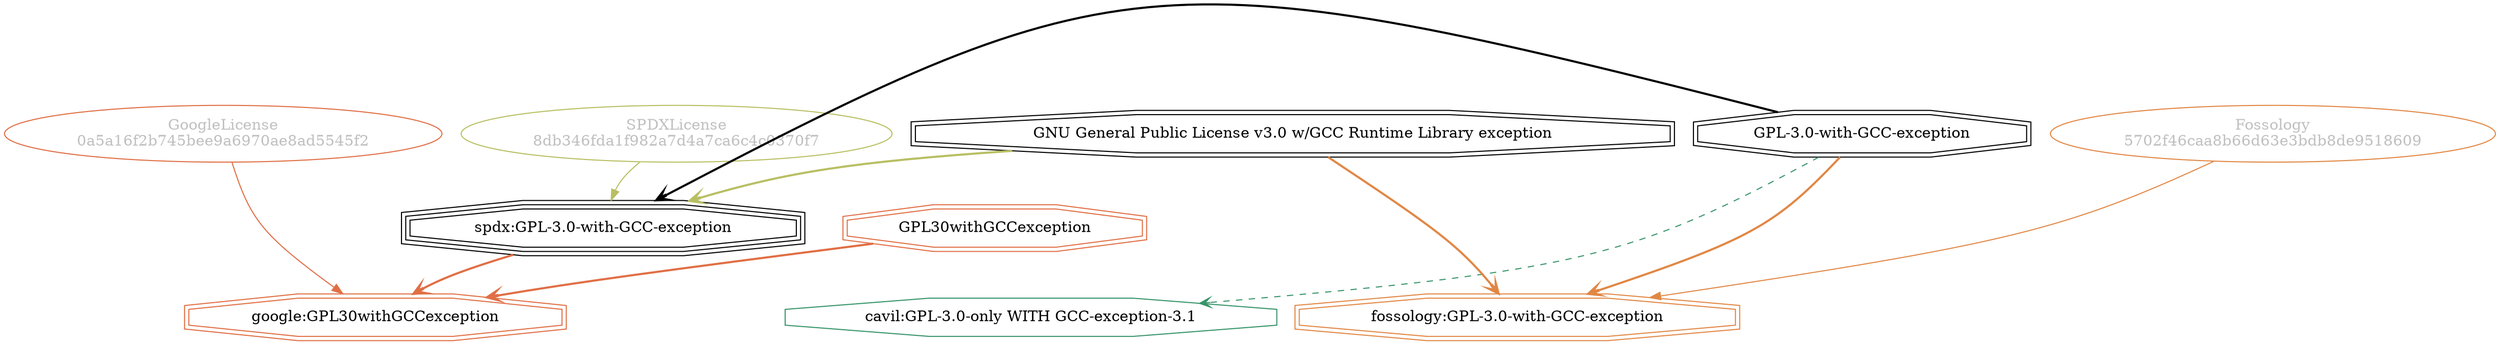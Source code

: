 strict digraph {
    node [shape=box];
    graph [splines=curved];
    2010 [label="SPDXLicense\n8db346fda1f982a7d4a7ca6c4c0370f7"
         ,fontcolor=gray
         ,color="#b8bf62"
         ,fillcolor="beige;1"
         ,shape=ellipse];
    2011 [label="spdx:GPL-3.0-with-GCC-exception"
         ,shape=tripleoctagon];
    2012 [label="GPL-3.0-with-GCC-exception"
         ,shape=doubleoctagon];
    2013 [label="GNU General Public License v3.0 w/GCC Runtime Library exception"
         ,shape=doubleoctagon];
    5734 [label="GoogleLicense\n0a5a16f2b745bee9a6970ae8ad5545f2"
         ,fontcolor=gray
         ,color="#e06f45"
         ,fillcolor="beige;1"
         ,shape=ellipse];
    5735 [label="google:GPL30withGCCexception"
         ,color="#e06f45"
         ,shape=doubleoctagon];
    5736 [label=GPL30withGCCexception
         ,color="#e06f45"
         ,shape=doubleoctagon];
    26904 [label="Fossology\n5702f46caa8b66d63e3bdb8de9518609"
          ,fontcolor=gray
          ,color="#e18745"
          ,fillcolor="beige;1"
          ,shape=ellipse];
    26905 [label="fossology:GPL-3.0-with-GCC-exception"
          ,color="#e18745"
          ,shape=doubleoctagon];
    36923 [label="cavil:GPL-3.0-only WITH GCC-exception-3.1"
          ,color="#379469"
          ,shape=octagon];
    2010 -> 2011 [weight=0.5
                 ,color="#b8bf62"];
    2011 -> 5735 [style=bold
                 ,arrowhead=vee
                 ,weight=0.7
                 ,color="#e06f45"];
    2012 -> 2011 [style=bold
                 ,arrowhead=vee
                 ,weight=0.7];
    2012 -> 26905 [style=bold
                  ,arrowhead=vee
                  ,weight=0.7
                  ,color="#e18745"];
    2012 -> 36923 [style=dashed
                  ,arrowhead=vee
                  ,weight=0.5
                  ,color="#379469"];
    2013 -> 2011 [style=bold
                 ,arrowhead=vee
                 ,weight=0.7
                 ,color="#b8bf62"];
    2013 -> 26905 [style=bold
                  ,arrowhead=vee
                  ,weight=0.7
                  ,color="#e18745"];
    5734 -> 5735 [weight=0.5
                 ,color="#e06f45"];
    5736 -> 5735 [style=bold
                 ,arrowhead=vee
                 ,weight=0.7
                 ,color="#e06f45"];
    26904 -> 26905 [weight=0.5
                   ,color="#e18745"];
}
